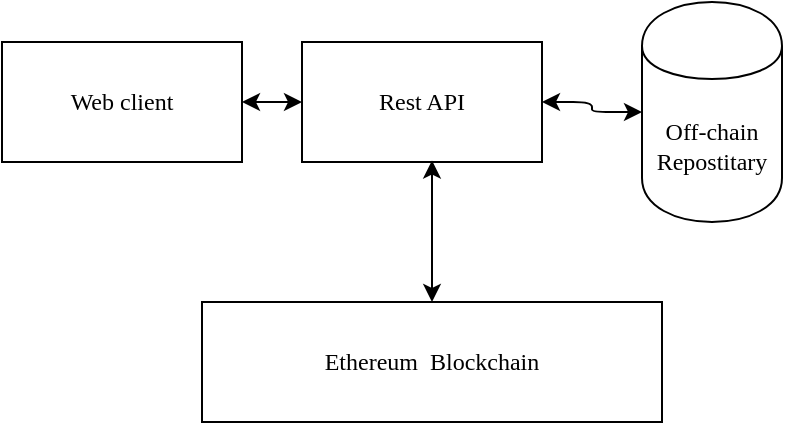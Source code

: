 <mxfile version="13.3.9" type="device"><diagram id="jpnyKU9jDoe-joDQDLPt" name="Page-1"><mxGraphModel dx="1355" dy="776" grid="1" gridSize="10" guides="1" tooltips="1" connect="1" arrows="1" fold="1" page="1" pageScale="1" pageWidth="827" pageHeight="1169" math="0" shadow="0"><root><mxCell id="0"/><mxCell id="1" parent="0"/><mxCell id="jiqG9vF_uTlk35BB8xCX-1" value="Ethereum&amp;nbsp; Blockchain" style="rounded=0;whiteSpace=wrap;html=1;fontFamily=Verdana;" parent="1" vertex="1"><mxGeometry x="120" y="250" width="230" height="60" as="geometry"/></mxCell><mxCell id="jiqG9vF_uTlk35BB8xCX-12" value="" style="endArrow=classic;startArrow=classic;html=1;fontFamily=Verdana;fontSize=11;fontColor=#000000;align=center;strokeColor=#000000;edgeStyle=orthogonalEdgeStyle;" parent="1" source="jiqG9vF_uTlk35BB8xCX-2" target="jiqG9vF_uTlk35BB8xCX-5" edge="1"><mxGeometry relative="1" as="geometry"/></mxCell><mxCell id="jiqG9vF_uTlk35BB8xCX-2" value="Rest API" style="rounded=0;whiteSpace=wrap;html=1;fontFamily=Verdana;" parent="1" vertex="1"><mxGeometry x="170" y="120" width="120" height="60" as="geometry"/></mxCell><mxCell id="jiqG9vF_uTlk35BB8xCX-10" style="endArrow=classic;startArrow=classic;html=1;fontFamily=Verdana;fontSize=11;fontColor=#000000;align=center;strokeColor=#000000;edgeStyle=orthogonalEdgeStyle;" parent="1" source="jiqG9vF_uTlk35BB8xCX-4" target="jiqG9vF_uTlk35BB8xCX-2" edge="1"><mxGeometry relative="1" as="geometry"/></mxCell><mxCell id="jiqG9vF_uTlk35BB8xCX-4" value="Web client" style="rounded=0;whiteSpace=wrap;html=1;fontFamily=Verdana;" parent="1" vertex="1"><mxGeometry x="20" y="120" width="120" height="60" as="geometry"/></mxCell><mxCell id="jiqG9vF_uTlk35BB8xCX-5" value="Off-chain Repostitary" style="shape=cylinder;whiteSpace=wrap;html=1;boundedLbl=1;backgroundOutline=1;fontFamily=Verdana;" parent="1" vertex="1"><mxGeometry x="340" y="100" width="70" height="110" as="geometry"/></mxCell><mxCell id="jiqG9vF_uTlk35BB8xCX-8" value="" style="endArrow=classic;startArrow=classic;html=1;fontFamily=Verdana;" parent="1" source="jiqG9vF_uTlk35BB8xCX-1" edge="1"><mxGeometry width="50" height="50" relative="1" as="geometry"><mxPoint x="235" y="229.289" as="sourcePoint"/><mxPoint x="235" y="179.289" as="targetPoint"/></mxGeometry></mxCell></root></mxGraphModel></diagram></mxfile>
